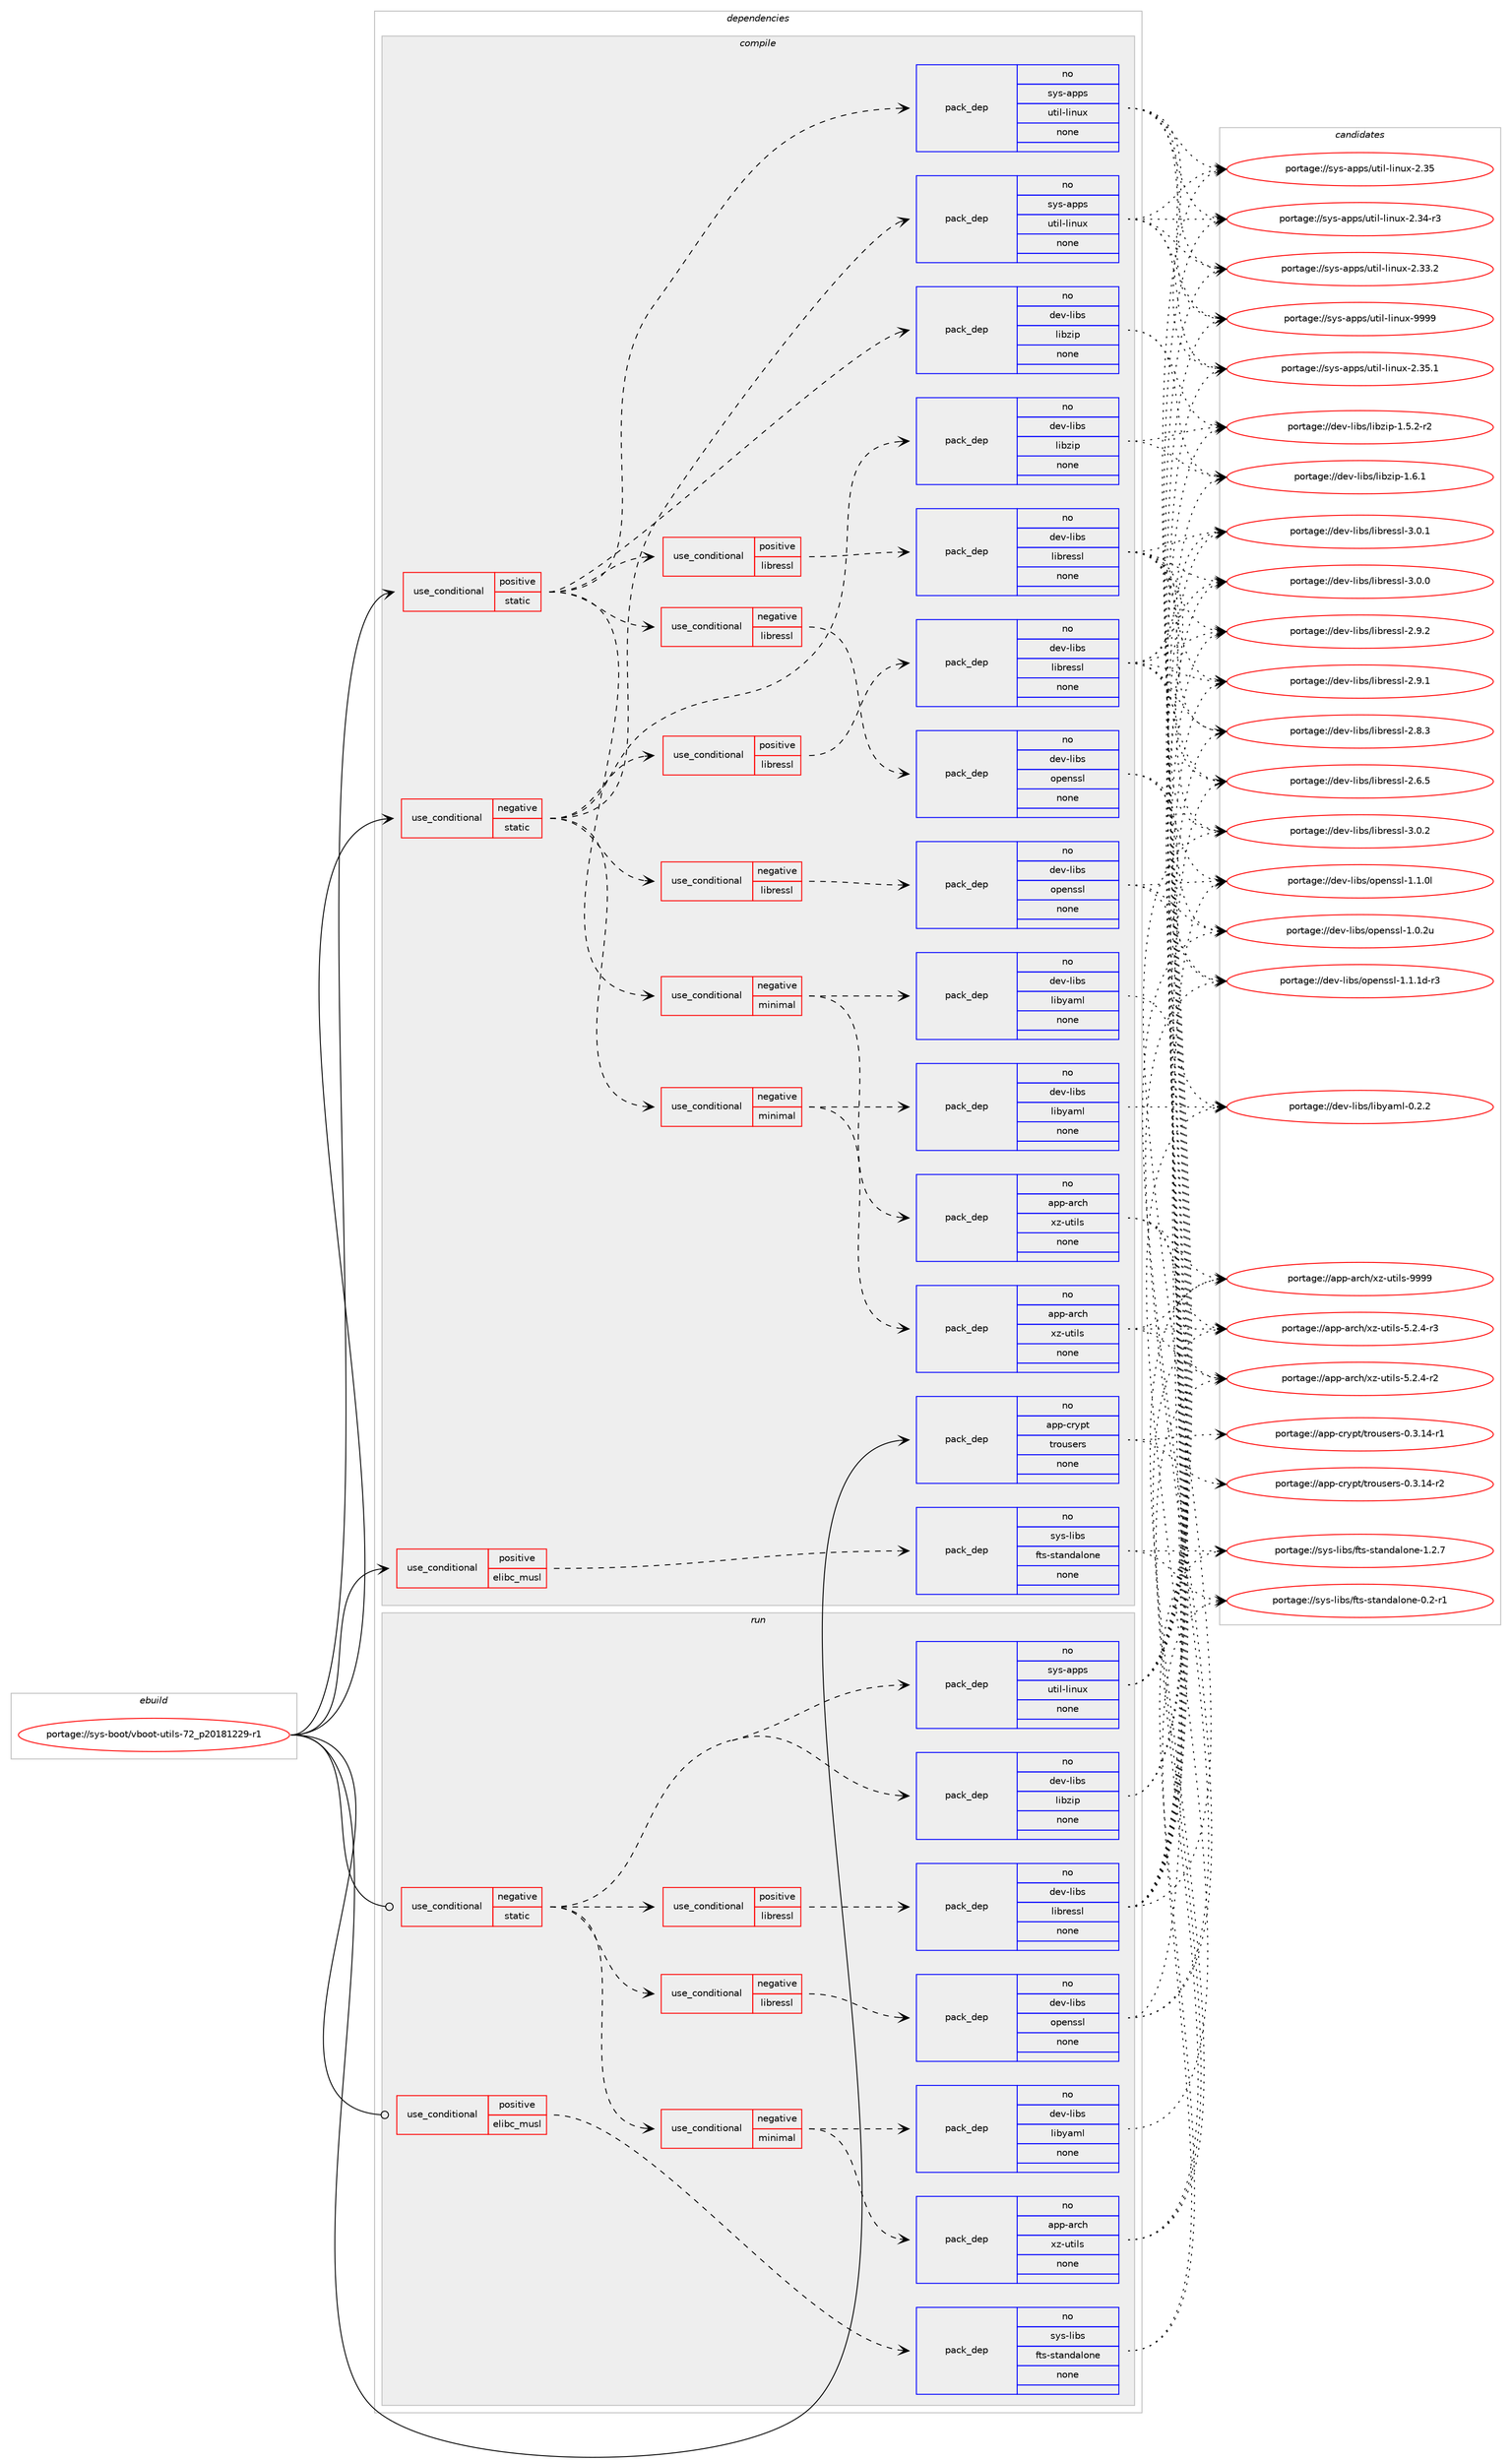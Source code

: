 digraph prolog {

# *************
# Graph options
# *************

newrank=true;
concentrate=true;
compound=true;
graph [rankdir=LR,fontname=Helvetica,fontsize=10,ranksep=1.5];#, ranksep=2.5, nodesep=0.2];
edge  [arrowhead=vee];
node  [fontname=Helvetica,fontsize=10];

# **********
# The ebuild
# **********

subgraph cluster_leftcol {
color=gray;
rank=same;
label=<<i>ebuild</i>>;
id [label="portage://sys-boot/vboot-utils-72_p20181229-r1", color=red, width=4, href="../sys-boot/vboot-utils-72_p20181229-r1.svg"];
}

# ****************
# The dependencies
# ****************

subgraph cluster_midcol {
color=gray;
label=<<i>dependencies</i>>;
subgraph cluster_compile {
fillcolor="#eeeeee";
style=filled;
label=<<i>compile</i>>;
subgraph cond2003 {
dependency12214 [label=<<TABLE BORDER="0" CELLBORDER="1" CELLSPACING="0" CELLPADDING="4"><TR><TD ROWSPAN="3" CELLPADDING="10">use_conditional</TD></TR><TR><TD>negative</TD></TR><TR><TD>static</TD></TR></TABLE>>, shape=none, color=red];
subgraph cond2004 {
dependency12215 [label=<<TABLE BORDER="0" CELLBORDER="1" CELLSPACING="0" CELLPADDING="4"><TR><TD ROWSPAN="3" CELLPADDING="10">use_conditional</TD></TR><TR><TD>negative</TD></TR><TR><TD>libressl</TD></TR></TABLE>>, shape=none, color=red];
subgraph pack9906 {
dependency12216 [label=<<TABLE BORDER="0" CELLBORDER="1" CELLSPACING="0" CELLPADDING="4" WIDTH="220"><TR><TD ROWSPAN="6" CELLPADDING="30">pack_dep</TD></TR><TR><TD WIDTH="110">no</TD></TR><TR><TD>dev-libs</TD></TR><TR><TD>openssl</TD></TR><TR><TD>none</TD></TR><TR><TD></TD></TR></TABLE>>, shape=none, color=blue];
}
dependency12215:e -> dependency12216:w [weight=20,style="dashed",arrowhead="vee"];
}
dependency12214:e -> dependency12215:w [weight=20,style="dashed",arrowhead="vee"];
subgraph cond2005 {
dependency12217 [label=<<TABLE BORDER="0" CELLBORDER="1" CELLSPACING="0" CELLPADDING="4"><TR><TD ROWSPAN="3" CELLPADDING="10">use_conditional</TD></TR><TR><TD>positive</TD></TR><TR><TD>libressl</TD></TR></TABLE>>, shape=none, color=red];
subgraph pack9907 {
dependency12218 [label=<<TABLE BORDER="0" CELLBORDER="1" CELLSPACING="0" CELLPADDING="4" WIDTH="220"><TR><TD ROWSPAN="6" CELLPADDING="30">pack_dep</TD></TR><TR><TD WIDTH="110">no</TD></TR><TR><TD>dev-libs</TD></TR><TR><TD>libressl</TD></TR><TR><TD>none</TD></TR><TR><TD></TD></TR></TABLE>>, shape=none, color=blue];
}
dependency12217:e -> dependency12218:w [weight=20,style="dashed",arrowhead="vee"];
}
dependency12214:e -> dependency12217:w [weight=20,style="dashed",arrowhead="vee"];
subgraph pack9908 {
dependency12219 [label=<<TABLE BORDER="0" CELLBORDER="1" CELLSPACING="0" CELLPADDING="4" WIDTH="220"><TR><TD ROWSPAN="6" CELLPADDING="30">pack_dep</TD></TR><TR><TD WIDTH="110">no</TD></TR><TR><TD>sys-apps</TD></TR><TR><TD>util-linux</TD></TR><TR><TD>none</TD></TR><TR><TD></TD></TR></TABLE>>, shape=none, color=blue];
}
dependency12214:e -> dependency12219:w [weight=20,style="dashed",arrowhead="vee"];
subgraph pack9909 {
dependency12220 [label=<<TABLE BORDER="0" CELLBORDER="1" CELLSPACING="0" CELLPADDING="4" WIDTH="220"><TR><TD ROWSPAN="6" CELLPADDING="30">pack_dep</TD></TR><TR><TD WIDTH="110">no</TD></TR><TR><TD>dev-libs</TD></TR><TR><TD>libzip</TD></TR><TR><TD>none</TD></TR><TR><TD></TD></TR></TABLE>>, shape=none, color=blue];
}
dependency12214:e -> dependency12220:w [weight=20,style="dashed",arrowhead="vee"];
subgraph cond2006 {
dependency12221 [label=<<TABLE BORDER="0" CELLBORDER="1" CELLSPACING="0" CELLPADDING="4"><TR><TD ROWSPAN="3" CELLPADDING="10">use_conditional</TD></TR><TR><TD>negative</TD></TR><TR><TD>minimal</TD></TR></TABLE>>, shape=none, color=red];
subgraph pack9910 {
dependency12222 [label=<<TABLE BORDER="0" CELLBORDER="1" CELLSPACING="0" CELLPADDING="4" WIDTH="220"><TR><TD ROWSPAN="6" CELLPADDING="30">pack_dep</TD></TR><TR><TD WIDTH="110">no</TD></TR><TR><TD>dev-libs</TD></TR><TR><TD>libyaml</TD></TR><TR><TD>none</TD></TR><TR><TD></TD></TR></TABLE>>, shape=none, color=blue];
}
dependency12221:e -> dependency12222:w [weight=20,style="dashed",arrowhead="vee"];
subgraph pack9911 {
dependency12223 [label=<<TABLE BORDER="0" CELLBORDER="1" CELLSPACING="0" CELLPADDING="4" WIDTH="220"><TR><TD ROWSPAN="6" CELLPADDING="30">pack_dep</TD></TR><TR><TD WIDTH="110">no</TD></TR><TR><TD>app-arch</TD></TR><TR><TD>xz-utils</TD></TR><TR><TD>none</TD></TR><TR><TD></TD></TR></TABLE>>, shape=none, color=blue];
}
dependency12221:e -> dependency12223:w [weight=20,style="dashed",arrowhead="vee"];
}
dependency12214:e -> dependency12221:w [weight=20,style="dashed",arrowhead="vee"];
}
id:e -> dependency12214:w [weight=20,style="solid",arrowhead="vee"];
subgraph cond2007 {
dependency12224 [label=<<TABLE BORDER="0" CELLBORDER="1" CELLSPACING="0" CELLPADDING="4"><TR><TD ROWSPAN="3" CELLPADDING="10">use_conditional</TD></TR><TR><TD>positive</TD></TR><TR><TD>elibc_musl</TD></TR></TABLE>>, shape=none, color=red];
subgraph pack9912 {
dependency12225 [label=<<TABLE BORDER="0" CELLBORDER="1" CELLSPACING="0" CELLPADDING="4" WIDTH="220"><TR><TD ROWSPAN="6" CELLPADDING="30">pack_dep</TD></TR><TR><TD WIDTH="110">no</TD></TR><TR><TD>sys-libs</TD></TR><TR><TD>fts-standalone</TD></TR><TR><TD>none</TD></TR><TR><TD></TD></TR></TABLE>>, shape=none, color=blue];
}
dependency12224:e -> dependency12225:w [weight=20,style="dashed",arrowhead="vee"];
}
id:e -> dependency12224:w [weight=20,style="solid",arrowhead="vee"];
subgraph cond2008 {
dependency12226 [label=<<TABLE BORDER="0" CELLBORDER="1" CELLSPACING="0" CELLPADDING="4"><TR><TD ROWSPAN="3" CELLPADDING="10">use_conditional</TD></TR><TR><TD>positive</TD></TR><TR><TD>static</TD></TR></TABLE>>, shape=none, color=red];
subgraph cond2009 {
dependency12227 [label=<<TABLE BORDER="0" CELLBORDER="1" CELLSPACING="0" CELLPADDING="4"><TR><TD ROWSPAN="3" CELLPADDING="10">use_conditional</TD></TR><TR><TD>negative</TD></TR><TR><TD>libressl</TD></TR></TABLE>>, shape=none, color=red];
subgraph pack9913 {
dependency12228 [label=<<TABLE BORDER="0" CELLBORDER="1" CELLSPACING="0" CELLPADDING="4" WIDTH="220"><TR><TD ROWSPAN="6" CELLPADDING="30">pack_dep</TD></TR><TR><TD WIDTH="110">no</TD></TR><TR><TD>dev-libs</TD></TR><TR><TD>openssl</TD></TR><TR><TD>none</TD></TR><TR><TD></TD></TR></TABLE>>, shape=none, color=blue];
}
dependency12227:e -> dependency12228:w [weight=20,style="dashed",arrowhead="vee"];
}
dependency12226:e -> dependency12227:w [weight=20,style="dashed",arrowhead="vee"];
subgraph cond2010 {
dependency12229 [label=<<TABLE BORDER="0" CELLBORDER="1" CELLSPACING="0" CELLPADDING="4"><TR><TD ROWSPAN="3" CELLPADDING="10">use_conditional</TD></TR><TR><TD>positive</TD></TR><TR><TD>libressl</TD></TR></TABLE>>, shape=none, color=red];
subgraph pack9914 {
dependency12230 [label=<<TABLE BORDER="0" CELLBORDER="1" CELLSPACING="0" CELLPADDING="4" WIDTH="220"><TR><TD ROWSPAN="6" CELLPADDING="30">pack_dep</TD></TR><TR><TD WIDTH="110">no</TD></TR><TR><TD>dev-libs</TD></TR><TR><TD>libressl</TD></TR><TR><TD>none</TD></TR><TR><TD></TD></TR></TABLE>>, shape=none, color=blue];
}
dependency12229:e -> dependency12230:w [weight=20,style="dashed",arrowhead="vee"];
}
dependency12226:e -> dependency12229:w [weight=20,style="dashed",arrowhead="vee"];
subgraph pack9915 {
dependency12231 [label=<<TABLE BORDER="0" CELLBORDER="1" CELLSPACING="0" CELLPADDING="4" WIDTH="220"><TR><TD ROWSPAN="6" CELLPADDING="30">pack_dep</TD></TR><TR><TD WIDTH="110">no</TD></TR><TR><TD>sys-apps</TD></TR><TR><TD>util-linux</TD></TR><TR><TD>none</TD></TR><TR><TD></TD></TR></TABLE>>, shape=none, color=blue];
}
dependency12226:e -> dependency12231:w [weight=20,style="dashed",arrowhead="vee"];
subgraph pack9916 {
dependency12232 [label=<<TABLE BORDER="0" CELLBORDER="1" CELLSPACING="0" CELLPADDING="4" WIDTH="220"><TR><TD ROWSPAN="6" CELLPADDING="30">pack_dep</TD></TR><TR><TD WIDTH="110">no</TD></TR><TR><TD>dev-libs</TD></TR><TR><TD>libzip</TD></TR><TR><TD>none</TD></TR><TR><TD></TD></TR></TABLE>>, shape=none, color=blue];
}
dependency12226:e -> dependency12232:w [weight=20,style="dashed",arrowhead="vee"];
subgraph cond2011 {
dependency12233 [label=<<TABLE BORDER="0" CELLBORDER="1" CELLSPACING="0" CELLPADDING="4"><TR><TD ROWSPAN="3" CELLPADDING="10">use_conditional</TD></TR><TR><TD>negative</TD></TR><TR><TD>minimal</TD></TR></TABLE>>, shape=none, color=red];
subgraph pack9917 {
dependency12234 [label=<<TABLE BORDER="0" CELLBORDER="1" CELLSPACING="0" CELLPADDING="4" WIDTH="220"><TR><TD ROWSPAN="6" CELLPADDING="30">pack_dep</TD></TR><TR><TD WIDTH="110">no</TD></TR><TR><TD>dev-libs</TD></TR><TR><TD>libyaml</TD></TR><TR><TD>none</TD></TR><TR><TD></TD></TR></TABLE>>, shape=none, color=blue];
}
dependency12233:e -> dependency12234:w [weight=20,style="dashed",arrowhead="vee"];
subgraph pack9918 {
dependency12235 [label=<<TABLE BORDER="0" CELLBORDER="1" CELLSPACING="0" CELLPADDING="4" WIDTH="220"><TR><TD ROWSPAN="6" CELLPADDING="30">pack_dep</TD></TR><TR><TD WIDTH="110">no</TD></TR><TR><TD>app-arch</TD></TR><TR><TD>xz-utils</TD></TR><TR><TD>none</TD></TR><TR><TD></TD></TR></TABLE>>, shape=none, color=blue];
}
dependency12233:e -> dependency12235:w [weight=20,style="dashed",arrowhead="vee"];
}
dependency12226:e -> dependency12233:w [weight=20,style="dashed",arrowhead="vee"];
}
id:e -> dependency12226:w [weight=20,style="solid",arrowhead="vee"];
subgraph pack9919 {
dependency12236 [label=<<TABLE BORDER="0" CELLBORDER="1" CELLSPACING="0" CELLPADDING="4" WIDTH="220"><TR><TD ROWSPAN="6" CELLPADDING="30">pack_dep</TD></TR><TR><TD WIDTH="110">no</TD></TR><TR><TD>app-crypt</TD></TR><TR><TD>trousers</TD></TR><TR><TD>none</TD></TR><TR><TD></TD></TR></TABLE>>, shape=none, color=blue];
}
id:e -> dependency12236:w [weight=20,style="solid",arrowhead="vee"];
}
subgraph cluster_compileandrun {
fillcolor="#eeeeee";
style=filled;
label=<<i>compile and run</i>>;
}
subgraph cluster_run {
fillcolor="#eeeeee";
style=filled;
label=<<i>run</i>>;
subgraph cond2012 {
dependency12237 [label=<<TABLE BORDER="0" CELLBORDER="1" CELLSPACING="0" CELLPADDING="4"><TR><TD ROWSPAN="3" CELLPADDING="10">use_conditional</TD></TR><TR><TD>negative</TD></TR><TR><TD>static</TD></TR></TABLE>>, shape=none, color=red];
subgraph cond2013 {
dependency12238 [label=<<TABLE BORDER="0" CELLBORDER="1" CELLSPACING="0" CELLPADDING="4"><TR><TD ROWSPAN="3" CELLPADDING="10">use_conditional</TD></TR><TR><TD>negative</TD></TR><TR><TD>libressl</TD></TR></TABLE>>, shape=none, color=red];
subgraph pack9920 {
dependency12239 [label=<<TABLE BORDER="0" CELLBORDER="1" CELLSPACING="0" CELLPADDING="4" WIDTH="220"><TR><TD ROWSPAN="6" CELLPADDING="30">pack_dep</TD></TR><TR><TD WIDTH="110">no</TD></TR><TR><TD>dev-libs</TD></TR><TR><TD>openssl</TD></TR><TR><TD>none</TD></TR><TR><TD></TD></TR></TABLE>>, shape=none, color=blue];
}
dependency12238:e -> dependency12239:w [weight=20,style="dashed",arrowhead="vee"];
}
dependency12237:e -> dependency12238:w [weight=20,style="dashed",arrowhead="vee"];
subgraph cond2014 {
dependency12240 [label=<<TABLE BORDER="0" CELLBORDER="1" CELLSPACING="0" CELLPADDING="4"><TR><TD ROWSPAN="3" CELLPADDING="10">use_conditional</TD></TR><TR><TD>positive</TD></TR><TR><TD>libressl</TD></TR></TABLE>>, shape=none, color=red];
subgraph pack9921 {
dependency12241 [label=<<TABLE BORDER="0" CELLBORDER="1" CELLSPACING="0" CELLPADDING="4" WIDTH="220"><TR><TD ROWSPAN="6" CELLPADDING="30">pack_dep</TD></TR><TR><TD WIDTH="110">no</TD></TR><TR><TD>dev-libs</TD></TR><TR><TD>libressl</TD></TR><TR><TD>none</TD></TR><TR><TD></TD></TR></TABLE>>, shape=none, color=blue];
}
dependency12240:e -> dependency12241:w [weight=20,style="dashed",arrowhead="vee"];
}
dependency12237:e -> dependency12240:w [weight=20,style="dashed",arrowhead="vee"];
subgraph pack9922 {
dependency12242 [label=<<TABLE BORDER="0" CELLBORDER="1" CELLSPACING="0" CELLPADDING="4" WIDTH="220"><TR><TD ROWSPAN="6" CELLPADDING="30">pack_dep</TD></TR><TR><TD WIDTH="110">no</TD></TR><TR><TD>sys-apps</TD></TR><TR><TD>util-linux</TD></TR><TR><TD>none</TD></TR><TR><TD></TD></TR></TABLE>>, shape=none, color=blue];
}
dependency12237:e -> dependency12242:w [weight=20,style="dashed",arrowhead="vee"];
subgraph pack9923 {
dependency12243 [label=<<TABLE BORDER="0" CELLBORDER="1" CELLSPACING="0" CELLPADDING="4" WIDTH="220"><TR><TD ROWSPAN="6" CELLPADDING="30">pack_dep</TD></TR><TR><TD WIDTH="110">no</TD></TR><TR><TD>dev-libs</TD></TR><TR><TD>libzip</TD></TR><TR><TD>none</TD></TR><TR><TD></TD></TR></TABLE>>, shape=none, color=blue];
}
dependency12237:e -> dependency12243:w [weight=20,style="dashed",arrowhead="vee"];
subgraph cond2015 {
dependency12244 [label=<<TABLE BORDER="0" CELLBORDER="1" CELLSPACING="0" CELLPADDING="4"><TR><TD ROWSPAN="3" CELLPADDING="10">use_conditional</TD></TR><TR><TD>negative</TD></TR><TR><TD>minimal</TD></TR></TABLE>>, shape=none, color=red];
subgraph pack9924 {
dependency12245 [label=<<TABLE BORDER="0" CELLBORDER="1" CELLSPACING="0" CELLPADDING="4" WIDTH="220"><TR><TD ROWSPAN="6" CELLPADDING="30">pack_dep</TD></TR><TR><TD WIDTH="110">no</TD></TR><TR><TD>dev-libs</TD></TR><TR><TD>libyaml</TD></TR><TR><TD>none</TD></TR><TR><TD></TD></TR></TABLE>>, shape=none, color=blue];
}
dependency12244:e -> dependency12245:w [weight=20,style="dashed",arrowhead="vee"];
subgraph pack9925 {
dependency12246 [label=<<TABLE BORDER="0" CELLBORDER="1" CELLSPACING="0" CELLPADDING="4" WIDTH="220"><TR><TD ROWSPAN="6" CELLPADDING="30">pack_dep</TD></TR><TR><TD WIDTH="110">no</TD></TR><TR><TD>app-arch</TD></TR><TR><TD>xz-utils</TD></TR><TR><TD>none</TD></TR><TR><TD></TD></TR></TABLE>>, shape=none, color=blue];
}
dependency12244:e -> dependency12246:w [weight=20,style="dashed",arrowhead="vee"];
}
dependency12237:e -> dependency12244:w [weight=20,style="dashed",arrowhead="vee"];
}
id:e -> dependency12237:w [weight=20,style="solid",arrowhead="odot"];
subgraph cond2016 {
dependency12247 [label=<<TABLE BORDER="0" CELLBORDER="1" CELLSPACING="0" CELLPADDING="4"><TR><TD ROWSPAN="3" CELLPADDING="10">use_conditional</TD></TR><TR><TD>positive</TD></TR><TR><TD>elibc_musl</TD></TR></TABLE>>, shape=none, color=red];
subgraph pack9926 {
dependency12248 [label=<<TABLE BORDER="0" CELLBORDER="1" CELLSPACING="0" CELLPADDING="4" WIDTH="220"><TR><TD ROWSPAN="6" CELLPADDING="30">pack_dep</TD></TR><TR><TD WIDTH="110">no</TD></TR><TR><TD>sys-libs</TD></TR><TR><TD>fts-standalone</TD></TR><TR><TD>none</TD></TR><TR><TD></TD></TR></TABLE>>, shape=none, color=blue];
}
dependency12247:e -> dependency12248:w [weight=20,style="dashed",arrowhead="vee"];
}
id:e -> dependency12247:w [weight=20,style="solid",arrowhead="odot"];
}
}

# **************
# The candidates
# **************

subgraph cluster_choices {
rank=same;
color=gray;
label=<<i>candidates</i>>;

subgraph choice9906 {
color=black;
nodesep=1;
choice1001011184510810598115471111121011101151151084549464946491004511451 [label="portage://dev-libs/openssl-1.1.1d-r3", color=red, width=4,href="../dev-libs/openssl-1.1.1d-r3.svg"];
choice100101118451081059811547111112101110115115108454946494648108 [label="portage://dev-libs/openssl-1.1.0l", color=red, width=4,href="../dev-libs/openssl-1.1.0l.svg"];
choice100101118451081059811547111112101110115115108454946484650117 [label="portage://dev-libs/openssl-1.0.2u", color=red, width=4,href="../dev-libs/openssl-1.0.2u.svg"];
dependency12216:e -> choice1001011184510810598115471111121011101151151084549464946491004511451:w [style=dotted,weight="100"];
dependency12216:e -> choice100101118451081059811547111112101110115115108454946494648108:w [style=dotted,weight="100"];
dependency12216:e -> choice100101118451081059811547111112101110115115108454946484650117:w [style=dotted,weight="100"];
}
subgraph choice9907 {
color=black;
nodesep=1;
choice10010111845108105981154710810598114101115115108455146484650 [label="portage://dev-libs/libressl-3.0.2", color=red, width=4,href="../dev-libs/libressl-3.0.2.svg"];
choice10010111845108105981154710810598114101115115108455146484649 [label="portage://dev-libs/libressl-3.0.1", color=red, width=4,href="../dev-libs/libressl-3.0.1.svg"];
choice10010111845108105981154710810598114101115115108455146484648 [label="portage://dev-libs/libressl-3.0.0", color=red, width=4,href="../dev-libs/libressl-3.0.0.svg"];
choice10010111845108105981154710810598114101115115108455046574650 [label="portage://dev-libs/libressl-2.9.2", color=red, width=4,href="../dev-libs/libressl-2.9.2.svg"];
choice10010111845108105981154710810598114101115115108455046574649 [label="portage://dev-libs/libressl-2.9.1", color=red, width=4,href="../dev-libs/libressl-2.9.1.svg"];
choice10010111845108105981154710810598114101115115108455046564651 [label="portage://dev-libs/libressl-2.8.3", color=red, width=4,href="../dev-libs/libressl-2.8.3.svg"];
choice10010111845108105981154710810598114101115115108455046544653 [label="portage://dev-libs/libressl-2.6.5", color=red, width=4,href="../dev-libs/libressl-2.6.5.svg"];
dependency12218:e -> choice10010111845108105981154710810598114101115115108455146484650:w [style=dotted,weight="100"];
dependency12218:e -> choice10010111845108105981154710810598114101115115108455146484649:w [style=dotted,weight="100"];
dependency12218:e -> choice10010111845108105981154710810598114101115115108455146484648:w [style=dotted,weight="100"];
dependency12218:e -> choice10010111845108105981154710810598114101115115108455046574650:w [style=dotted,weight="100"];
dependency12218:e -> choice10010111845108105981154710810598114101115115108455046574649:w [style=dotted,weight="100"];
dependency12218:e -> choice10010111845108105981154710810598114101115115108455046564651:w [style=dotted,weight="100"];
dependency12218:e -> choice10010111845108105981154710810598114101115115108455046544653:w [style=dotted,weight="100"];
}
subgraph choice9908 {
color=black;
nodesep=1;
choice115121115459711211211547117116105108451081051101171204557575757 [label="portage://sys-apps/util-linux-9999", color=red, width=4,href="../sys-apps/util-linux-9999.svg"];
choice1151211154597112112115471171161051084510810511011712045504651534649 [label="portage://sys-apps/util-linux-2.35.1", color=red, width=4,href="../sys-apps/util-linux-2.35.1.svg"];
choice115121115459711211211547117116105108451081051101171204550465153 [label="portage://sys-apps/util-linux-2.35", color=red, width=4,href="../sys-apps/util-linux-2.35.svg"];
choice1151211154597112112115471171161051084510810511011712045504651524511451 [label="portage://sys-apps/util-linux-2.34-r3", color=red, width=4,href="../sys-apps/util-linux-2.34-r3.svg"];
choice1151211154597112112115471171161051084510810511011712045504651514650 [label="portage://sys-apps/util-linux-2.33.2", color=red, width=4,href="../sys-apps/util-linux-2.33.2.svg"];
dependency12219:e -> choice115121115459711211211547117116105108451081051101171204557575757:w [style=dotted,weight="100"];
dependency12219:e -> choice1151211154597112112115471171161051084510810511011712045504651534649:w [style=dotted,weight="100"];
dependency12219:e -> choice115121115459711211211547117116105108451081051101171204550465153:w [style=dotted,weight="100"];
dependency12219:e -> choice1151211154597112112115471171161051084510810511011712045504651524511451:w [style=dotted,weight="100"];
dependency12219:e -> choice1151211154597112112115471171161051084510810511011712045504651514650:w [style=dotted,weight="100"];
}
subgraph choice9909 {
color=black;
nodesep=1;
choice10010111845108105981154710810598122105112454946544649 [label="portage://dev-libs/libzip-1.6.1", color=red, width=4,href="../dev-libs/libzip-1.6.1.svg"];
choice100101118451081059811547108105981221051124549465346504511450 [label="portage://dev-libs/libzip-1.5.2-r2", color=red, width=4,href="../dev-libs/libzip-1.5.2-r2.svg"];
dependency12220:e -> choice10010111845108105981154710810598122105112454946544649:w [style=dotted,weight="100"];
dependency12220:e -> choice100101118451081059811547108105981221051124549465346504511450:w [style=dotted,weight="100"];
}
subgraph choice9910 {
color=black;
nodesep=1;
choice1001011184510810598115471081059812197109108454846504650 [label="portage://dev-libs/libyaml-0.2.2", color=red, width=4,href="../dev-libs/libyaml-0.2.2.svg"];
dependency12222:e -> choice1001011184510810598115471081059812197109108454846504650:w [style=dotted,weight="100"];
}
subgraph choice9911 {
color=black;
nodesep=1;
choice9711211245971149910447120122451171161051081154557575757 [label="portage://app-arch/xz-utils-9999", color=red, width=4,href="../app-arch/xz-utils-9999.svg"];
choice9711211245971149910447120122451171161051081154553465046524511451 [label="portage://app-arch/xz-utils-5.2.4-r3", color=red, width=4,href="../app-arch/xz-utils-5.2.4-r3.svg"];
choice9711211245971149910447120122451171161051081154553465046524511450 [label="portage://app-arch/xz-utils-5.2.4-r2", color=red, width=4,href="../app-arch/xz-utils-5.2.4-r2.svg"];
dependency12223:e -> choice9711211245971149910447120122451171161051081154557575757:w [style=dotted,weight="100"];
dependency12223:e -> choice9711211245971149910447120122451171161051081154553465046524511451:w [style=dotted,weight="100"];
dependency12223:e -> choice9711211245971149910447120122451171161051081154553465046524511450:w [style=dotted,weight="100"];
}
subgraph choice9912 {
color=black;
nodesep=1;
choice115121115451081059811547102116115451151169711010097108111110101454946504655 [label="portage://sys-libs/fts-standalone-1.2.7", color=red, width=4,href="../sys-libs/fts-standalone-1.2.7.svg"];
choice115121115451081059811547102116115451151169711010097108111110101454846504511449 [label="portage://sys-libs/fts-standalone-0.2-r1", color=red, width=4,href="../sys-libs/fts-standalone-0.2-r1.svg"];
dependency12225:e -> choice115121115451081059811547102116115451151169711010097108111110101454946504655:w [style=dotted,weight="100"];
dependency12225:e -> choice115121115451081059811547102116115451151169711010097108111110101454846504511449:w [style=dotted,weight="100"];
}
subgraph choice9913 {
color=black;
nodesep=1;
choice1001011184510810598115471111121011101151151084549464946491004511451 [label="portage://dev-libs/openssl-1.1.1d-r3", color=red, width=4,href="../dev-libs/openssl-1.1.1d-r3.svg"];
choice100101118451081059811547111112101110115115108454946494648108 [label="portage://dev-libs/openssl-1.1.0l", color=red, width=4,href="../dev-libs/openssl-1.1.0l.svg"];
choice100101118451081059811547111112101110115115108454946484650117 [label="portage://dev-libs/openssl-1.0.2u", color=red, width=4,href="../dev-libs/openssl-1.0.2u.svg"];
dependency12228:e -> choice1001011184510810598115471111121011101151151084549464946491004511451:w [style=dotted,weight="100"];
dependency12228:e -> choice100101118451081059811547111112101110115115108454946494648108:w [style=dotted,weight="100"];
dependency12228:e -> choice100101118451081059811547111112101110115115108454946484650117:w [style=dotted,weight="100"];
}
subgraph choice9914 {
color=black;
nodesep=1;
choice10010111845108105981154710810598114101115115108455146484650 [label="portage://dev-libs/libressl-3.0.2", color=red, width=4,href="../dev-libs/libressl-3.0.2.svg"];
choice10010111845108105981154710810598114101115115108455146484649 [label="portage://dev-libs/libressl-3.0.1", color=red, width=4,href="../dev-libs/libressl-3.0.1.svg"];
choice10010111845108105981154710810598114101115115108455146484648 [label="portage://dev-libs/libressl-3.0.0", color=red, width=4,href="../dev-libs/libressl-3.0.0.svg"];
choice10010111845108105981154710810598114101115115108455046574650 [label="portage://dev-libs/libressl-2.9.2", color=red, width=4,href="../dev-libs/libressl-2.9.2.svg"];
choice10010111845108105981154710810598114101115115108455046574649 [label="portage://dev-libs/libressl-2.9.1", color=red, width=4,href="../dev-libs/libressl-2.9.1.svg"];
choice10010111845108105981154710810598114101115115108455046564651 [label="portage://dev-libs/libressl-2.8.3", color=red, width=4,href="../dev-libs/libressl-2.8.3.svg"];
choice10010111845108105981154710810598114101115115108455046544653 [label="portage://dev-libs/libressl-2.6.5", color=red, width=4,href="../dev-libs/libressl-2.6.5.svg"];
dependency12230:e -> choice10010111845108105981154710810598114101115115108455146484650:w [style=dotted,weight="100"];
dependency12230:e -> choice10010111845108105981154710810598114101115115108455146484649:w [style=dotted,weight="100"];
dependency12230:e -> choice10010111845108105981154710810598114101115115108455146484648:w [style=dotted,weight="100"];
dependency12230:e -> choice10010111845108105981154710810598114101115115108455046574650:w [style=dotted,weight="100"];
dependency12230:e -> choice10010111845108105981154710810598114101115115108455046574649:w [style=dotted,weight="100"];
dependency12230:e -> choice10010111845108105981154710810598114101115115108455046564651:w [style=dotted,weight="100"];
dependency12230:e -> choice10010111845108105981154710810598114101115115108455046544653:w [style=dotted,weight="100"];
}
subgraph choice9915 {
color=black;
nodesep=1;
choice115121115459711211211547117116105108451081051101171204557575757 [label="portage://sys-apps/util-linux-9999", color=red, width=4,href="../sys-apps/util-linux-9999.svg"];
choice1151211154597112112115471171161051084510810511011712045504651534649 [label="portage://sys-apps/util-linux-2.35.1", color=red, width=4,href="../sys-apps/util-linux-2.35.1.svg"];
choice115121115459711211211547117116105108451081051101171204550465153 [label="portage://sys-apps/util-linux-2.35", color=red, width=4,href="../sys-apps/util-linux-2.35.svg"];
choice1151211154597112112115471171161051084510810511011712045504651524511451 [label="portage://sys-apps/util-linux-2.34-r3", color=red, width=4,href="../sys-apps/util-linux-2.34-r3.svg"];
choice1151211154597112112115471171161051084510810511011712045504651514650 [label="portage://sys-apps/util-linux-2.33.2", color=red, width=4,href="../sys-apps/util-linux-2.33.2.svg"];
dependency12231:e -> choice115121115459711211211547117116105108451081051101171204557575757:w [style=dotted,weight="100"];
dependency12231:e -> choice1151211154597112112115471171161051084510810511011712045504651534649:w [style=dotted,weight="100"];
dependency12231:e -> choice115121115459711211211547117116105108451081051101171204550465153:w [style=dotted,weight="100"];
dependency12231:e -> choice1151211154597112112115471171161051084510810511011712045504651524511451:w [style=dotted,weight="100"];
dependency12231:e -> choice1151211154597112112115471171161051084510810511011712045504651514650:w [style=dotted,weight="100"];
}
subgraph choice9916 {
color=black;
nodesep=1;
choice10010111845108105981154710810598122105112454946544649 [label="portage://dev-libs/libzip-1.6.1", color=red, width=4,href="../dev-libs/libzip-1.6.1.svg"];
choice100101118451081059811547108105981221051124549465346504511450 [label="portage://dev-libs/libzip-1.5.2-r2", color=red, width=4,href="../dev-libs/libzip-1.5.2-r2.svg"];
dependency12232:e -> choice10010111845108105981154710810598122105112454946544649:w [style=dotted,weight="100"];
dependency12232:e -> choice100101118451081059811547108105981221051124549465346504511450:w [style=dotted,weight="100"];
}
subgraph choice9917 {
color=black;
nodesep=1;
choice1001011184510810598115471081059812197109108454846504650 [label="portage://dev-libs/libyaml-0.2.2", color=red, width=4,href="../dev-libs/libyaml-0.2.2.svg"];
dependency12234:e -> choice1001011184510810598115471081059812197109108454846504650:w [style=dotted,weight="100"];
}
subgraph choice9918 {
color=black;
nodesep=1;
choice9711211245971149910447120122451171161051081154557575757 [label="portage://app-arch/xz-utils-9999", color=red, width=4,href="../app-arch/xz-utils-9999.svg"];
choice9711211245971149910447120122451171161051081154553465046524511451 [label="portage://app-arch/xz-utils-5.2.4-r3", color=red, width=4,href="../app-arch/xz-utils-5.2.4-r3.svg"];
choice9711211245971149910447120122451171161051081154553465046524511450 [label="portage://app-arch/xz-utils-5.2.4-r2", color=red, width=4,href="../app-arch/xz-utils-5.2.4-r2.svg"];
dependency12235:e -> choice9711211245971149910447120122451171161051081154557575757:w [style=dotted,weight="100"];
dependency12235:e -> choice9711211245971149910447120122451171161051081154553465046524511451:w [style=dotted,weight="100"];
dependency12235:e -> choice9711211245971149910447120122451171161051081154553465046524511450:w [style=dotted,weight="100"];
}
subgraph choice9919 {
color=black;
nodesep=1;
choice97112112459911412111211647116114111117115101114115454846514649524511450 [label="portage://app-crypt/trousers-0.3.14-r2", color=red, width=4,href="../app-crypt/trousers-0.3.14-r2.svg"];
choice97112112459911412111211647116114111117115101114115454846514649524511449 [label="portage://app-crypt/trousers-0.3.14-r1", color=red, width=4,href="../app-crypt/trousers-0.3.14-r1.svg"];
dependency12236:e -> choice97112112459911412111211647116114111117115101114115454846514649524511450:w [style=dotted,weight="100"];
dependency12236:e -> choice97112112459911412111211647116114111117115101114115454846514649524511449:w [style=dotted,weight="100"];
}
subgraph choice9920 {
color=black;
nodesep=1;
choice1001011184510810598115471111121011101151151084549464946491004511451 [label="portage://dev-libs/openssl-1.1.1d-r3", color=red, width=4,href="../dev-libs/openssl-1.1.1d-r3.svg"];
choice100101118451081059811547111112101110115115108454946494648108 [label="portage://dev-libs/openssl-1.1.0l", color=red, width=4,href="../dev-libs/openssl-1.1.0l.svg"];
choice100101118451081059811547111112101110115115108454946484650117 [label="portage://dev-libs/openssl-1.0.2u", color=red, width=4,href="../dev-libs/openssl-1.0.2u.svg"];
dependency12239:e -> choice1001011184510810598115471111121011101151151084549464946491004511451:w [style=dotted,weight="100"];
dependency12239:e -> choice100101118451081059811547111112101110115115108454946494648108:w [style=dotted,weight="100"];
dependency12239:e -> choice100101118451081059811547111112101110115115108454946484650117:w [style=dotted,weight="100"];
}
subgraph choice9921 {
color=black;
nodesep=1;
choice10010111845108105981154710810598114101115115108455146484650 [label="portage://dev-libs/libressl-3.0.2", color=red, width=4,href="../dev-libs/libressl-3.0.2.svg"];
choice10010111845108105981154710810598114101115115108455146484649 [label="portage://dev-libs/libressl-3.0.1", color=red, width=4,href="../dev-libs/libressl-3.0.1.svg"];
choice10010111845108105981154710810598114101115115108455146484648 [label="portage://dev-libs/libressl-3.0.0", color=red, width=4,href="../dev-libs/libressl-3.0.0.svg"];
choice10010111845108105981154710810598114101115115108455046574650 [label="portage://dev-libs/libressl-2.9.2", color=red, width=4,href="../dev-libs/libressl-2.9.2.svg"];
choice10010111845108105981154710810598114101115115108455046574649 [label="portage://dev-libs/libressl-2.9.1", color=red, width=4,href="../dev-libs/libressl-2.9.1.svg"];
choice10010111845108105981154710810598114101115115108455046564651 [label="portage://dev-libs/libressl-2.8.3", color=red, width=4,href="../dev-libs/libressl-2.8.3.svg"];
choice10010111845108105981154710810598114101115115108455046544653 [label="portage://dev-libs/libressl-2.6.5", color=red, width=4,href="../dev-libs/libressl-2.6.5.svg"];
dependency12241:e -> choice10010111845108105981154710810598114101115115108455146484650:w [style=dotted,weight="100"];
dependency12241:e -> choice10010111845108105981154710810598114101115115108455146484649:w [style=dotted,weight="100"];
dependency12241:e -> choice10010111845108105981154710810598114101115115108455146484648:w [style=dotted,weight="100"];
dependency12241:e -> choice10010111845108105981154710810598114101115115108455046574650:w [style=dotted,weight="100"];
dependency12241:e -> choice10010111845108105981154710810598114101115115108455046574649:w [style=dotted,weight="100"];
dependency12241:e -> choice10010111845108105981154710810598114101115115108455046564651:w [style=dotted,weight="100"];
dependency12241:e -> choice10010111845108105981154710810598114101115115108455046544653:w [style=dotted,weight="100"];
}
subgraph choice9922 {
color=black;
nodesep=1;
choice115121115459711211211547117116105108451081051101171204557575757 [label="portage://sys-apps/util-linux-9999", color=red, width=4,href="../sys-apps/util-linux-9999.svg"];
choice1151211154597112112115471171161051084510810511011712045504651534649 [label="portage://sys-apps/util-linux-2.35.1", color=red, width=4,href="../sys-apps/util-linux-2.35.1.svg"];
choice115121115459711211211547117116105108451081051101171204550465153 [label="portage://sys-apps/util-linux-2.35", color=red, width=4,href="../sys-apps/util-linux-2.35.svg"];
choice1151211154597112112115471171161051084510810511011712045504651524511451 [label="portage://sys-apps/util-linux-2.34-r3", color=red, width=4,href="../sys-apps/util-linux-2.34-r3.svg"];
choice1151211154597112112115471171161051084510810511011712045504651514650 [label="portage://sys-apps/util-linux-2.33.2", color=red, width=4,href="../sys-apps/util-linux-2.33.2.svg"];
dependency12242:e -> choice115121115459711211211547117116105108451081051101171204557575757:w [style=dotted,weight="100"];
dependency12242:e -> choice1151211154597112112115471171161051084510810511011712045504651534649:w [style=dotted,weight="100"];
dependency12242:e -> choice115121115459711211211547117116105108451081051101171204550465153:w [style=dotted,weight="100"];
dependency12242:e -> choice1151211154597112112115471171161051084510810511011712045504651524511451:w [style=dotted,weight="100"];
dependency12242:e -> choice1151211154597112112115471171161051084510810511011712045504651514650:w [style=dotted,weight="100"];
}
subgraph choice9923 {
color=black;
nodesep=1;
choice10010111845108105981154710810598122105112454946544649 [label="portage://dev-libs/libzip-1.6.1", color=red, width=4,href="../dev-libs/libzip-1.6.1.svg"];
choice100101118451081059811547108105981221051124549465346504511450 [label="portage://dev-libs/libzip-1.5.2-r2", color=red, width=4,href="../dev-libs/libzip-1.5.2-r2.svg"];
dependency12243:e -> choice10010111845108105981154710810598122105112454946544649:w [style=dotted,weight="100"];
dependency12243:e -> choice100101118451081059811547108105981221051124549465346504511450:w [style=dotted,weight="100"];
}
subgraph choice9924 {
color=black;
nodesep=1;
choice1001011184510810598115471081059812197109108454846504650 [label="portage://dev-libs/libyaml-0.2.2", color=red, width=4,href="../dev-libs/libyaml-0.2.2.svg"];
dependency12245:e -> choice1001011184510810598115471081059812197109108454846504650:w [style=dotted,weight="100"];
}
subgraph choice9925 {
color=black;
nodesep=1;
choice9711211245971149910447120122451171161051081154557575757 [label="portage://app-arch/xz-utils-9999", color=red, width=4,href="../app-arch/xz-utils-9999.svg"];
choice9711211245971149910447120122451171161051081154553465046524511451 [label="portage://app-arch/xz-utils-5.2.4-r3", color=red, width=4,href="../app-arch/xz-utils-5.2.4-r3.svg"];
choice9711211245971149910447120122451171161051081154553465046524511450 [label="portage://app-arch/xz-utils-5.2.4-r2", color=red, width=4,href="../app-arch/xz-utils-5.2.4-r2.svg"];
dependency12246:e -> choice9711211245971149910447120122451171161051081154557575757:w [style=dotted,weight="100"];
dependency12246:e -> choice9711211245971149910447120122451171161051081154553465046524511451:w [style=dotted,weight="100"];
dependency12246:e -> choice9711211245971149910447120122451171161051081154553465046524511450:w [style=dotted,weight="100"];
}
subgraph choice9926 {
color=black;
nodesep=1;
choice115121115451081059811547102116115451151169711010097108111110101454946504655 [label="portage://sys-libs/fts-standalone-1.2.7", color=red, width=4,href="../sys-libs/fts-standalone-1.2.7.svg"];
choice115121115451081059811547102116115451151169711010097108111110101454846504511449 [label="portage://sys-libs/fts-standalone-0.2-r1", color=red, width=4,href="../sys-libs/fts-standalone-0.2-r1.svg"];
dependency12248:e -> choice115121115451081059811547102116115451151169711010097108111110101454946504655:w [style=dotted,weight="100"];
dependency12248:e -> choice115121115451081059811547102116115451151169711010097108111110101454846504511449:w [style=dotted,weight="100"];
}
}

}
